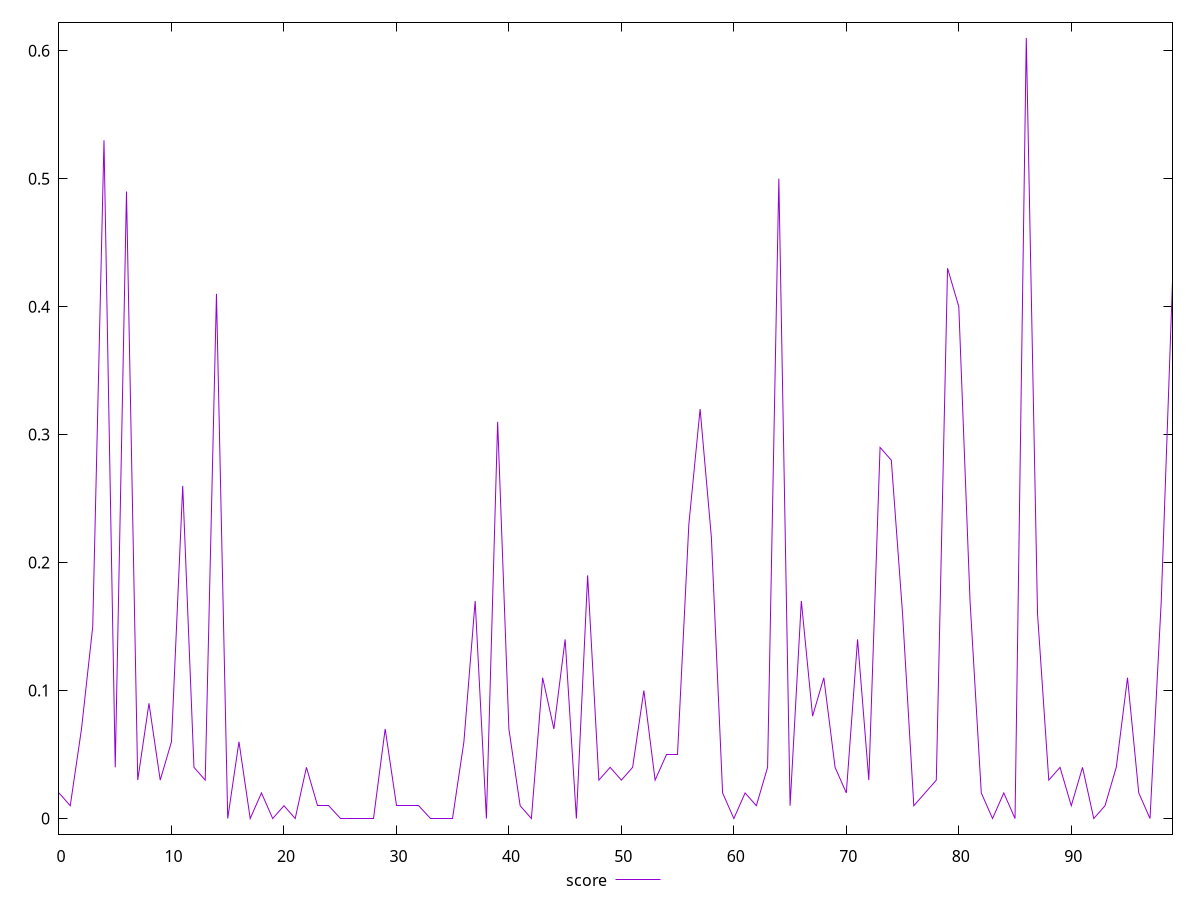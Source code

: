 reset

$score <<EOF
0 0.02
1 0.01
2 0.07
3 0.15
4 0.53
5 0.04
6 0.49
7 0.03
8 0.09
9 0.03
10 0.06
11 0.26
12 0.04
13 0.03
14 0.41
15 0
16 0.06
17 0
18 0.02
19 0
20 0.01
21 0
22 0.04
23 0.01
24 0.01
25 0
26 0
27 0
28 0
29 0.07
30 0.01
31 0.01
32 0.01
33 0
34 0
35 0
36 0.06
37 0.17
38 0
39 0.31
40 0.07
41 0.01
42 0
43 0.11
44 0.07
45 0.14
46 0
47 0.19
48 0.03
49 0.04
50 0.03
51 0.04
52 0.1
53 0.03
54 0.05
55 0.05
56 0.23
57 0.32
58 0.22
59 0.02
60 0
61 0.02
62 0.01
63 0.04
64 0.5
65 0.01
66 0.17
67 0.08
68 0.11
69 0.04
70 0.02
71 0.14
72 0.03
73 0.29
74 0.28
75 0.16
76 0.01
77 0.02
78 0.03
79 0.43
80 0.4
81 0.17
82 0.02
83 0
84 0.02
85 0
86 0.61
87 0.16
88 0.03
89 0.04
90 0.01
91 0.04
92 0
93 0.01
94 0.04
95 0.11
96 0.02
97 0
98 0.17
99 0.42
EOF

set key outside below
set xrange [0:99]
set yrange [-0.0122:0.6222]
set trange [-0.0122:0.6222]
set terminal svg size 640, 500 enhanced background rgb 'white'
set output "report_00015_2021-02-09T16-11-33.973Z/total-blocking-time/samples/pages/score/values.svg"

plot $score title "score" with line

reset
